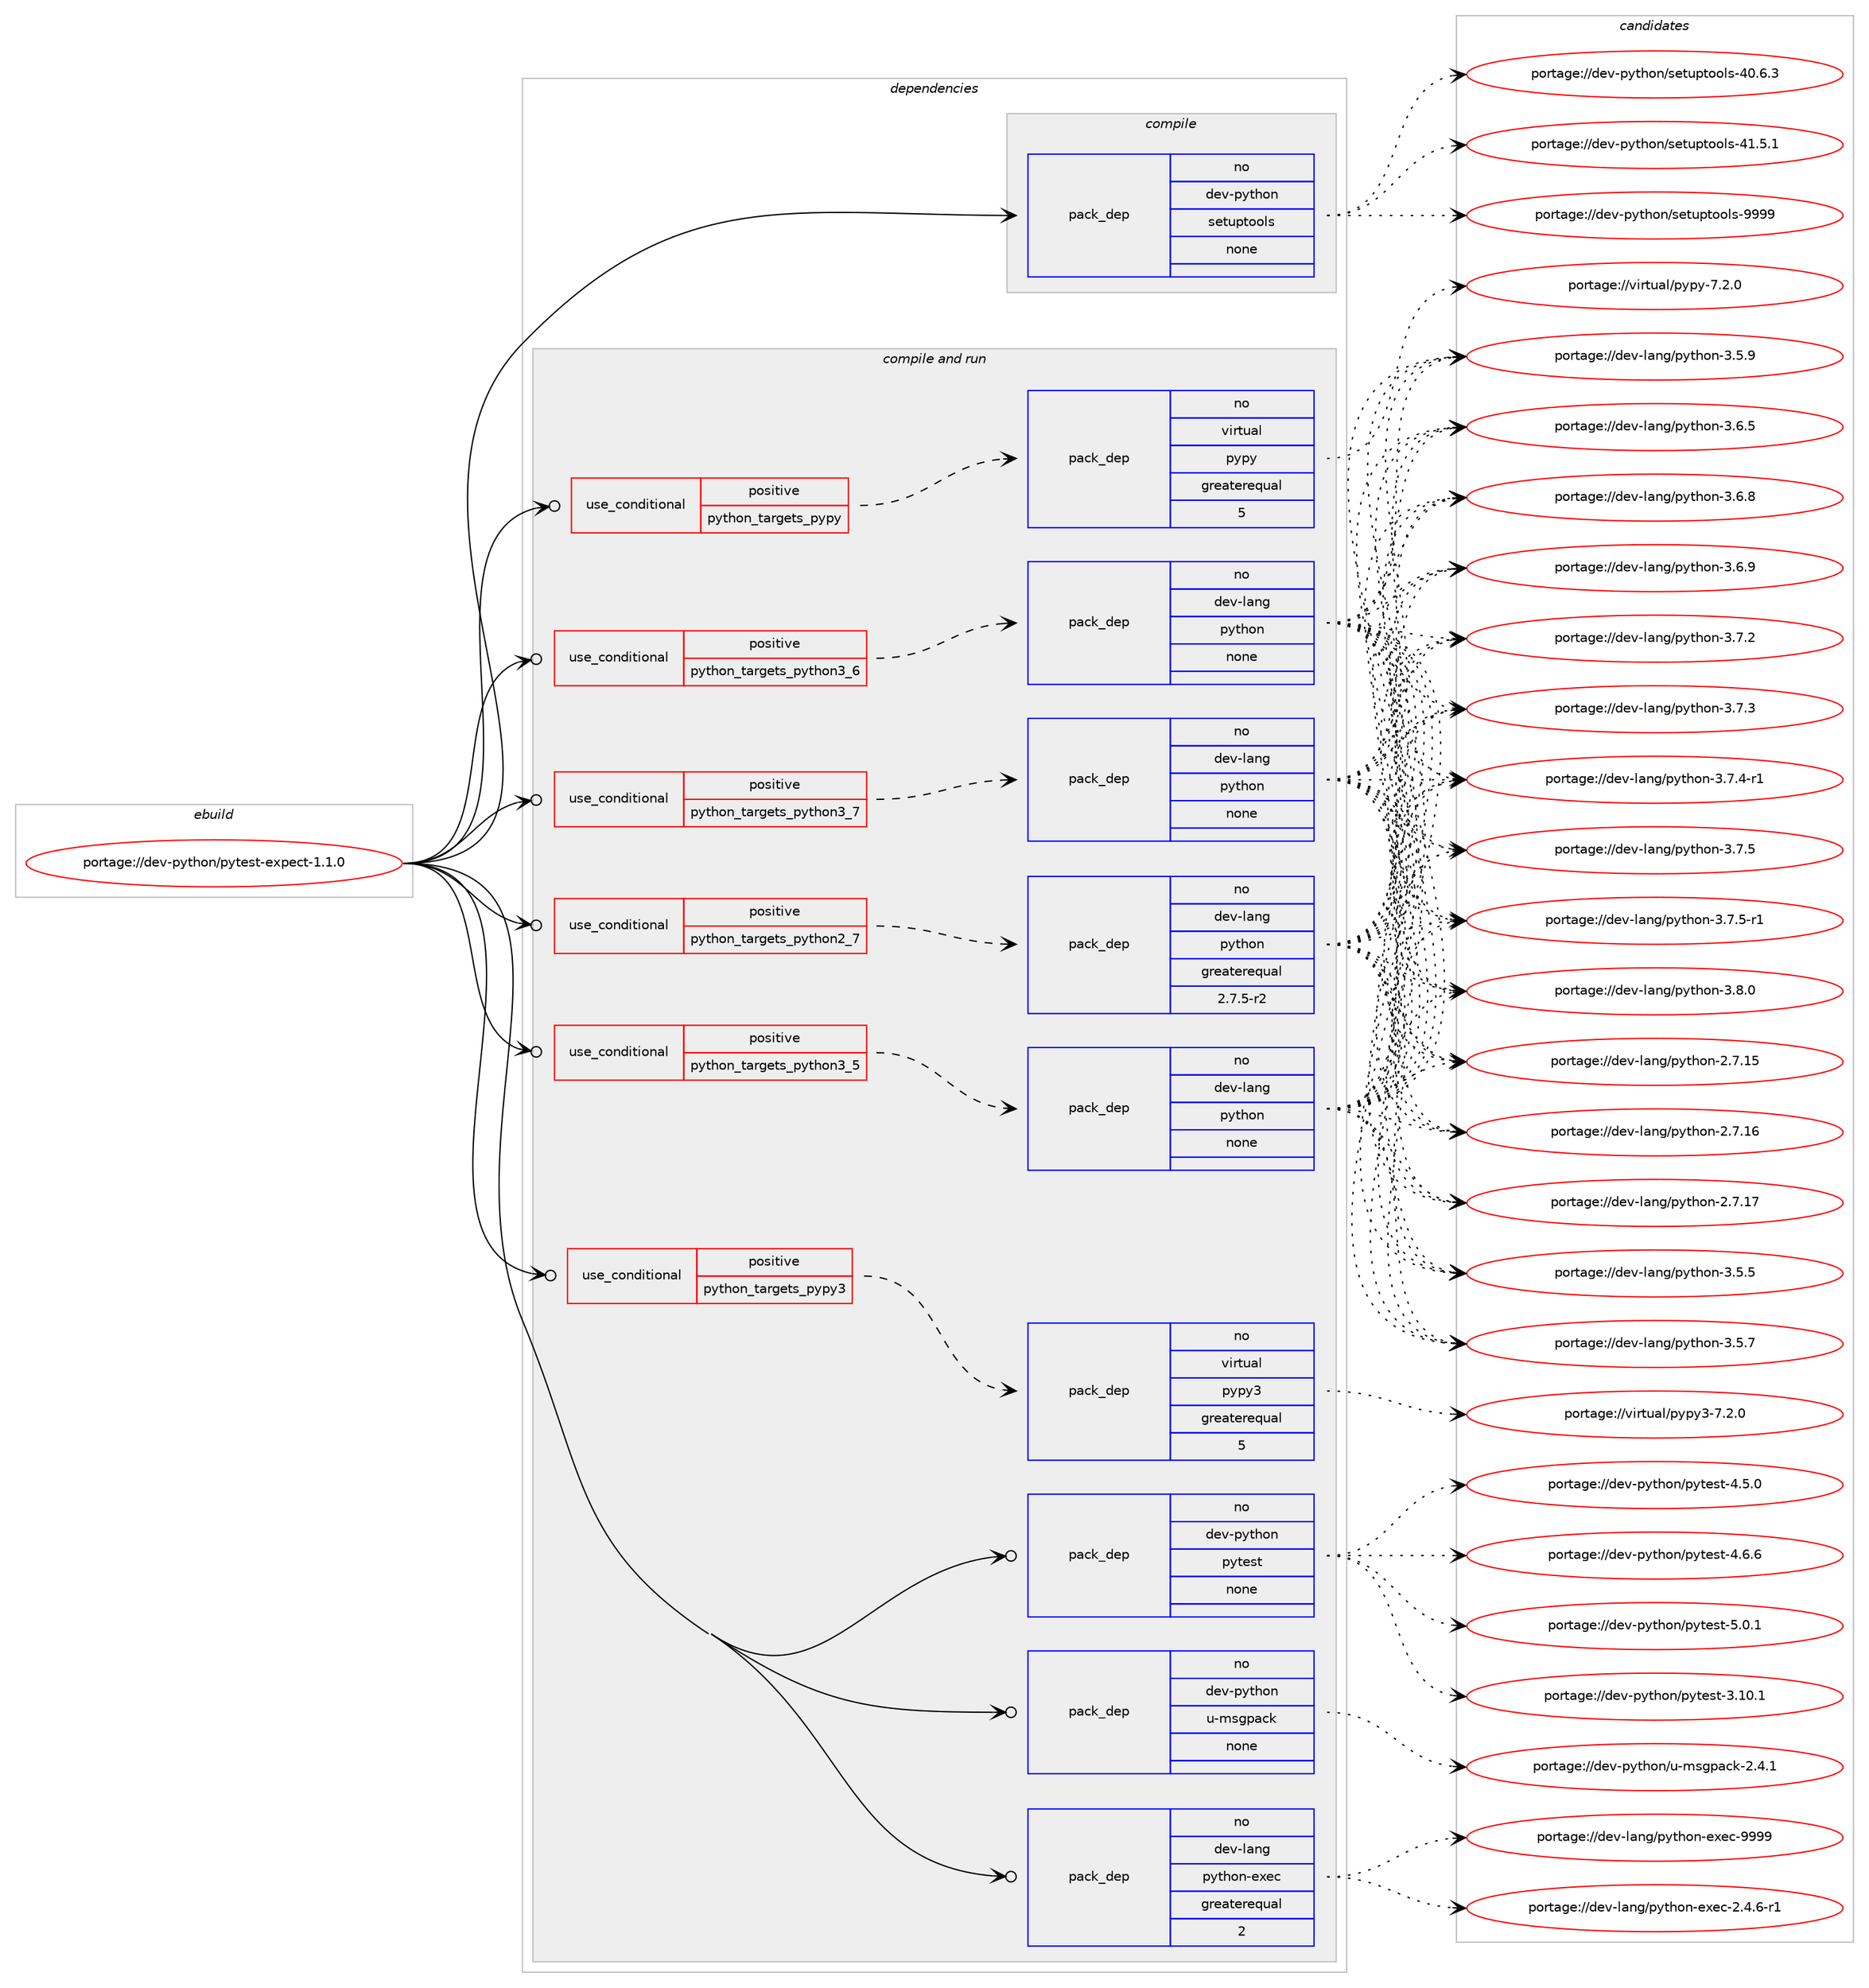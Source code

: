 digraph prolog {

# *************
# Graph options
# *************

newrank=true;
concentrate=true;
compound=true;
graph [rankdir=LR,fontname=Helvetica,fontsize=10,ranksep=1.5];#, ranksep=2.5, nodesep=0.2];
edge  [arrowhead=vee];
node  [fontname=Helvetica,fontsize=10];

# **********
# The ebuild
# **********

subgraph cluster_leftcol {
color=gray;
rank=same;
label=<<i>ebuild</i>>;
id [label="portage://dev-python/pytest-expect-1.1.0", color=red, width=4, href="../dev-python/pytest-expect-1.1.0.svg"];
}

# ****************
# The dependencies
# ****************

subgraph cluster_midcol {
color=gray;
label=<<i>dependencies</i>>;
subgraph cluster_compile {
fillcolor="#eeeeee";
style=filled;
label=<<i>compile</i>>;
subgraph pack124660 {
dependency164373 [label=<<TABLE BORDER="0" CELLBORDER="1" CELLSPACING="0" CELLPADDING="4" WIDTH="220"><TR><TD ROWSPAN="6" CELLPADDING="30">pack_dep</TD></TR><TR><TD WIDTH="110">no</TD></TR><TR><TD>dev-python</TD></TR><TR><TD>setuptools</TD></TR><TR><TD>none</TD></TR><TR><TD></TD></TR></TABLE>>, shape=none, color=blue];
}
id:e -> dependency164373:w [weight=20,style="solid",arrowhead="vee"];
}
subgraph cluster_compileandrun {
fillcolor="#eeeeee";
style=filled;
label=<<i>compile and run</i>>;
subgraph cond36328 {
dependency164374 [label=<<TABLE BORDER="0" CELLBORDER="1" CELLSPACING="0" CELLPADDING="4"><TR><TD ROWSPAN="3" CELLPADDING="10">use_conditional</TD></TR><TR><TD>positive</TD></TR><TR><TD>python_targets_pypy</TD></TR></TABLE>>, shape=none, color=red];
subgraph pack124661 {
dependency164375 [label=<<TABLE BORDER="0" CELLBORDER="1" CELLSPACING="0" CELLPADDING="4" WIDTH="220"><TR><TD ROWSPAN="6" CELLPADDING="30">pack_dep</TD></TR><TR><TD WIDTH="110">no</TD></TR><TR><TD>virtual</TD></TR><TR><TD>pypy</TD></TR><TR><TD>greaterequal</TD></TR><TR><TD>5</TD></TR></TABLE>>, shape=none, color=blue];
}
dependency164374:e -> dependency164375:w [weight=20,style="dashed",arrowhead="vee"];
}
id:e -> dependency164374:w [weight=20,style="solid",arrowhead="odotvee"];
subgraph cond36329 {
dependency164376 [label=<<TABLE BORDER="0" CELLBORDER="1" CELLSPACING="0" CELLPADDING="4"><TR><TD ROWSPAN="3" CELLPADDING="10">use_conditional</TD></TR><TR><TD>positive</TD></TR><TR><TD>python_targets_pypy3</TD></TR></TABLE>>, shape=none, color=red];
subgraph pack124662 {
dependency164377 [label=<<TABLE BORDER="0" CELLBORDER="1" CELLSPACING="0" CELLPADDING="4" WIDTH="220"><TR><TD ROWSPAN="6" CELLPADDING="30">pack_dep</TD></TR><TR><TD WIDTH="110">no</TD></TR><TR><TD>virtual</TD></TR><TR><TD>pypy3</TD></TR><TR><TD>greaterequal</TD></TR><TR><TD>5</TD></TR></TABLE>>, shape=none, color=blue];
}
dependency164376:e -> dependency164377:w [weight=20,style="dashed",arrowhead="vee"];
}
id:e -> dependency164376:w [weight=20,style="solid",arrowhead="odotvee"];
subgraph cond36330 {
dependency164378 [label=<<TABLE BORDER="0" CELLBORDER="1" CELLSPACING="0" CELLPADDING="4"><TR><TD ROWSPAN="3" CELLPADDING="10">use_conditional</TD></TR><TR><TD>positive</TD></TR><TR><TD>python_targets_python2_7</TD></TR></TABLE>>, shape=none, color=red];
subgraph pack124663 {
dependency164379 [label=<<TABLE BORDER="0" CELLBORDER="1" CELLSPACING="0" CELLPADDING="4" WIDTH="220"><TR><TD ROWSPAN="6" CELLPADDING="30">pack_dep</TD></TR><TR><TD WIDTH="110">no</TD></TR><TR><TD>dev-lang</TD></TR><TR><TD>python</TD></TR><TR><TD>greaterequal</TD></TR><TR><TD>2.7.5-r2</TD></TR></TABLE>>, shape=none, color=blue];
}
dependency164378:e -> dependency164379:w [weight=20,style="dashed",arrowhead="vee"];
}
id:e -> dependency164378:w [weight=20,style="solid",arrowhead="odotvee"];
subgraph cond36331 {
dependency164380 [label=<<TABLE BORDER="0" CELLBORDER="1" CELLSPACING="0" CELLPADDING="4"><TR><TD ROWSPAN="3" CELLPADDING="10">use_conditional</TD></TR><TR><TD>positive</TD></TR><TR><TD>python_targets_python3_5</TD></TR></TABLE>>, shape=none, color=red];
subgraph pack124664 {
dependency164381 [label=<<TABLE BORDER="0" CELLBORDER="1" CELLSPACING="0" CELLPADDING="4" WIDTH="220"><TR><TD ROWSPAN="6" CELLPADDING="30">pack_dep</TD></TR><TR><TD WIDTH="110">no</TD></TR><TR><TD>dev-lang</TD></TR><TR><TD>python</TD></TR><TR><TD>none</TD></TR><TR><TD></TD></TR></TABLE>>, shape=none, color=blue];
}
dependency164380:e -> dependency164381:w [weight=20,style="dashed",arrowhead="vee"];
}
id:e -> dependency164380:w [weight=20,style="solid",arrowhead="odotvee"];
subgraph cond36332 {
dependency164382 [label=<<TABLE BORDER="0" CELLBORDER="1" CELLSPACING="0" CELLPADDING="4"><TR><TD ROWSPAN="3" CELLPADDING="10">use_conditional</TD></TR><TR><TD>positive</TD></TR><TR><TD>python_targets_python3_6</TD></TR></TABLE>>, shape=none, color=red];
subgraph pack124665 {
dependency164383 [label=<<TABLE BORDER="0" CELLBORDER="1" CELLSPACING="0" CELLPADDING="4" WIDTH="220"><TR><TD ROWSPAN="6" CELLPADDING="30">pack_dep</TD></TR><TR><TD WIDTH="110">no</TD></TR><TR><TD>dev-lang</TD></TR><TR><TD>python</TD></TR><TR><TD>none</TD></TR><TR><TD></TD></TR></TABLE>>, shape=none, color=blue];
}
dependency164382:e -> dependency164383:w [weight=20,style="dashed",arrowhead="vee"];
}
id:e -> dependency164382:w [weight=20,style="solid",arrowhead="odotvee"];
subgraph cond36333 {
dependency164384 [label=<<TABLE BORDER="0" CELLBORDER="1" CELLSPACING="0" CELLPADDING="4"><TR><TD ROWSPAN="3" CELLPADDING="10">use_conditional</TD></TR><TR><TD>positive</TD></TR><TR><TD>python_targets_python3_7</TD></TR></TABLE>>, shape=none, color=red];
subgraph pack124666 {
dependency164385 [label=<<TABLE BORDER="0" CELLBORDER="1" CELLSPACING="0" CELLPADDING="4" WIDTH="220"><TR><TD ROWSPAN="6" CELLPADDING="30">pack_dep</TD></TR><TR><TD WIDTH="110">no</TD></TR><TR><TD>dev-lang</TD></TR><TR><TD>python</TD></TR><TR><TD>none</TD></TR><TR><TD></TD></TR></TABLE>>, shape=none, color=blue];
}
dependency164384:e -> dependency164385:w [weight=20,style="dashed",arrowhead="vee"];
}
id:e -> dependency164384:w [weight=20,style="solid",arrowhead="odotvee"];
subgraph pack124667 {
dependency164386 [label=<<TABLE BORDER="0" CELLBORDER="1" CELLSPACING="0" CELLPADDING="4" WIDTH="220"><TR><TD ROWSPAN="6" CELLPADDING="30">pack_dep</TD></TR><TR><TD WIDTH="110">no</TD></TR><TR><TD>dev-lang</TD></TR><TR><TD>python-exec</TD></TR><TR><TD>greaterequal</TD></TR><TR><TD>2</TD></TR></TABLE>>, shape=none, color=blue];
}
id:e -> dependency164386:w [weight=20,style="solid",arrowhead="odotvee"];
subgraph pack124668 {
dependency164387 [label=<<TABLE BORDER="0" CELLBORDER="1" CELLSPACING="0" CELLPADDING="4" WIDTH="220"><TR><TD ROWSPAN="6" CELLPADDING="30">pack_dep</TD></TR><TR><TD WIDTH="110">no</TD></TR><TR><TD>dev-python</TD></TR><TR><TD>pytest</TD></TR><TR><TD>none</TD></TR><TR><TD></TD></TR></TABLE>>, shape=none, color=blue];
}
id:e -> dependency164387:w [weight=20,style="solid",arrowhead="odotvee"];
subgraph pack124669 {
dependency164388 [label=<<TABLE BORDER="0" CELLBORDER="1" CELLSPACING="0" CELLPADDING="4" WIDTH="220"><TR><TD ROWSPAN="6" CELLPADDING="30">pack_dep</TD></TR><TR><TD WIDTH="110">no</TD></TR><TR><TD>dev-python</TD></TR><TR><TD>u-msgpack</TD></TR><TR><TD>none</TD></TR><TR><TD></TD></TR></TABLE>>, shape=none, color=blue];
}
id:e -> dependency164388:w [weight=20,style="solid",arrowhead="odotvee"];
}
subgraph cluster_run {
fillcolor="#eeeeee";
style=filled;
label=<<i>run</i>>;
}
}

# **************
# The candidates
# **************

subgraph cluster_choices {
rank=same;
color=gray;
label=<<i>candidates</i>>;

subgraph choice124660 {
color=black;
nodesep=1;
choiceportage100101118451121211161041111104711510111611711211611111110811545524846544651 [label="portage://dev-python/setuptools-40.6.3", color=red, width=4,href="../dev-python/setuptools-40.6.3.svg"];
choiceportage100101118451121211161041111104711510111611711211611111110811545524946534649 [label="portage://dev-python/setuptools-41.5.1", color=red, width=4,href="../dev-python/setuptools-41.5.1.svg"];
choiceportage10010111845112121116104111110471151011161171121161111111081154557575757 [label="portage://dev-python/setuptools-9999", color=red, width=4,href="../dev-python/setuptools-9999.svg"];
dependency164373:e -> choiceportage100101118451121211161041111104711510111611711211611111110811545524846544651:w [style=dotted,weight="100"];
dependency164373:e -> choiceportage100101118451121211161041111104711510111611711211611111110811545524946534649:w [style=dotted,weight="100"];
dependency164373:e -> choiceportage10010111845112121116104111110471151011161171121161111111081154557575757:w [style=dotted,weight="100"];
}
subgraph choice124661 {
color=black;
nodesep=1;
choiceportage1181051141161179710847112121112121455546504648 [label="portage://virtual/pypy-7.2.0", color=red, width=4,href="../virtual/pypy-7.2.0.svg"];
dependency164375:e -> choiceportage1181051141161179710847112121112121455546504648:w [style=dotted,weight="100"];
}
subgraph choice124662 {
color=black;
nodesep=1;
choiceportage118105114116117971084711212111212151455546504648 [label="portage://virtual/pypy3-7.2.0", color=red, width=4,href="../virtual/pypy3-7.2.0.svg"];
dependency164377:e -> choiceportage118105114116117971084711212111212151455546504648:w [style=dotted,weight="100"];
}
subgraph choice124663 {
color=black;
nodesep=1;
choiceportage10010111845108971101034711212111610411111045504655464953 [label="portage://dev-lang/python-2.7.15", color=red, width=4,href="../dev-lang/python-2.7.15.svg"];
choiceportage10010111845108971101034711212111610411111045504655464954 [label="portage://dev-lang/python-2.7.16", color=red, width=4,href="../dev-lang/python-2.7.16.svg"];
choiceportage10010111845108971101034711212111610411111045504655464955 [label="portage://dev-lang/python-2.7.17", color=red, width=4,href="../dev-lang/python-2.7.17.svg"];
choiceportage100101118451089711010347112121116104111110455146534653 [label="portage://dev-lang/python-3.5.5", color=red, width=4,href="../dev-lang/python-3.5.5.svg"];
choiceportage100101118451089711010347112121116104111110455146534655 [label="portage://dev-lang/python-3.5.7", color=red, width=4,href="../dev-lang/python-3.5.7.svg"];
choiceportage100101118451089711010347112121116104111110455146534657 [label="portage://dev-lang/python-3.5.9", color=red, width=4,href="../dev-lang/python-3.5.9.svg"];
choiceportage100101118451089711010347112121116104111110455146544653 [label="portage://dev-lang/python-3.6.5", color=red, width=4,href="../dev-lang/python-3.6.5.svg"];
choiceportage100101118451089711010347112121116104111110455146544656 [label="portage://dev-lang/python-3.6.8", color=red, width=4,href="../dev-lang/python-3.6.8.svg"];
choiceportage100101118451089711010347112121116104111110455146544657 [label="portage://dev-lang/python-3.6.9", color=red, width=4,href="../dev-lang/python-3.6.9.svg"];
choiceportage100101118451089711010347112121116104111110455146554650 [label="portage://dev-lang/python-3.7.2", color=red, width=4,href="../dev-lang/python-3.7.2.svg"];
choiceportage100101118451089711010347112121116104111110455146554651 [label="portage://dev-lang/python-3.7.3", color=red, width=4,href="../dev-lang/python-3.7.3.svg"];
choiceportage1001011184510897110103471121211161041111104551465546524511449 [label="portage://dev-lang/python-3.7.4-r1", color=red, width=4,href="../dev-lang/python-3.7.4-r1.svg"];
choiceportage100101118451089711010347112121116104111110455146554653 [label="portage://dev-lang/python-3.7.5", color=red, width=4,href="../dev-lang/python-3.7.5.svg"];
choiceportage1001011184510897110103471121211161041111104551465546534511449 [label="portage://dev-lang/python-3.7.5-r1", color=red, width=4,href="../dev-lang/python-3.7.5-r1.svg"];
choiceportage100101118451089711010347112121116104111110455146564648 [label="portage://dev-lang/python-3.8.0", color=red, width=4,href="../dev-lang/python-3.8.0.svg"];
dependency164379:e -> choiceportage10010111845108971101034711212111610411111045504655464953:w [style=dotted,weight="100"];
dependency164379:e -> choiceportage10010111845108971101034711212111610411111045504655464954:w [style=dotted,weight="100"];
dependency164379:e -> choiceportage10010111845108971101034711212111610411111045504655464955:w [style=dotted,weight="100"];
dependency164379:e -> choiceportage100101118451089711010347112121116104111110455146534653:w [style=dotted,weight="100"];
dependency164379:e -> choiceportage100101118451089711010347112121116104111110455146534655:w [style=dotted,weight="100"];
dependency164379:e -> choiceportage100101118451089711010347112121116104111110455146534657:w [style=dotted,weight="100"];
dependency164379:e -> choiceportage100101118451089711010347112121116104111110455146544653:w [style=dotted,weight="100"];
dependency164379:e -> choiceportage100101118451089711010347112121116104111110455146544656:w [style=dotted,weight="100"];
dependency164379:e -> choiceportage100101118451089711010347112121116104111110455146544657:w [style=dotted,weight="100"];
dependency164379:e -> choiceportage100101118451089711010347112121116104111110455146554650:w [style=dotted,weight="100"];
dependency164379:e -> choiceportage100101118451089711010347112121116104111110455146554651:w [style=dotted,weight="100"];
dependency164379:e -> choiceportage1001011184510897110103471121211161041111104551465546524511449:w [style=dotted,weight="100"];
dependency164379:e -> choiceportage100101118451089711010347112121116104111110455146554653:w [style=dotted,weight="100"];
dependency164379:e -> choiceportage1001011184510897110103471121211161041111104551465546534511449:w [style=dotted,weight="100"];
dependency164379:e -> choiceportage100101118451089711010347112121116104111110455146564648:w [style=dotted,weight="100"];
}
subgraph choice124664 {
color=black;
nodesep=1;
choiceportage10010111845108971101034711212111610411111045504655464953 [label="portage://dev-lang/python-2.7.15", color=red, width=4,href="../dev-lang/python-2.7.15.svg"];
choiceportage10010111845108971101034711212111610411111045504655464954 [label="portage://dev-lang/python-2.7.16", color=red, width=4,href="../dev-lang/python-2.7.16.svg"];
choiceportage10010111845108971101034711212111610411111045504655464955 [label="portage://dev-lang/python-2.7.17", color=red, width=4,href="../dev-lang/python-2.7.17.svg"];
choiceportage100101118451089711010347112121116104111110455146534653 [label="portage://dev-lang/python-3.5.5", color=red, width=4,href="../dev-lang/python-3.5.5.svg"];
choiceportage100101118451089711010347112121116104111110455146534655 [label="portage://dev-lang/python-3.5.7", color=red, width=4,href="../dev-lang/python-3.5.7.svg"];
choiceportage100101118451089711010347112121116104111110455146534657 [label="portage://dev-lang/python-3.5.9", color=red, width=4,href="../dev-lang/python-3.5.9.svg"];
choiceportage100101118451089711010347112121116104111110455146544653 [label="portage://dev-lang/python-3.6.5", color=red, width=4,href="../dev-lang/python-3.6.5.svg"];
choiceportage100101118451089711010347112121116104111110455146544656 [label="portage://dev-lang/python-3.6.8", color=red, width=4,href="../dev-lang/python-3.6.8.svg"];
choiceportage100101118451089711010347112121116104111110455146544657 [label="portage://dev-lang/python-3.6.9", color=red, width=4,href="../dev-lang/python-3.6.9.svg"];
choiceportage100101118451089711010347112121116104111110455146554650 [label="portage://dev-lang/python-3.7.2", color=red, width=4,href="../dev-lang/python-3.7.2.svg"];
choiceportage100101118451089711010347112121116104111110455146554651 [label="portage://dev-lang/python-3.7.3", color=red, width=4,href="../dev-lang/python-3.7.3.svg"];
choiceportage1001011184510897110103471121211161041111104551465546524511449 [label="portage://dev-lang/python-3.7.4-r1", color=red, width=4,href="../dev-lang/python-3.7.4-r1.svg"];
choiceportage100101118451089711010347112121116104111110455146554653 [label="portage://dev-lang/python-3.7.5", color=red, width=4,href="../dev-lang/python-3.7.5.svg"];
choiceportage1001011184510897110103471121211161041111104551465546534511449 [label="portage://dev-lang/python-3.7.5-r1", color=red, width=4,href="../dev-lang/python-3.7.5-r1.svg"];
choiceportage100101118451089711010347112121116104111110455146564648 [label="portage://dev-lang/python-3.8.0", color=red, width=4,href="../dev-lang/python-3.8.0.svg"];
dependency164381:e -> choiceportage10010111845108971101034711212111610411111045504655464953:w [style=dotted,weight="100"];
dependency164381:e -> choiceportage10010111845108971101034711212111610411111045504655464954:w [style=dotted,weight="100"];
dependency164381:e -> choiceportage10010111845108971101034711212111610411111045504655464955:w [style=dotted,weight="100"];
dependency164381:e -> choiceportage100101118451089711010347112121116104111110455146534653:w [style=dotted,weight="100"];
dependency164381:e -> choiceportage100101118451089711010347112121116104111110455146534655:w [style=dotted,weight="100"];
dependency164381:e -> choiceportage100101118451089711010347112121116104111110455146534657:w [style=dotted,weight="100"];
dependency164381:e -> choiceportage100101118451089711010347112121116104111110455146544653:w [style=dotted,weight="100"];
dependency164381:e -> choiceportage100101118451089711010347112121116104111110455146544656:w [style=dotted,weight="100"];
dependency164381:e -> choiceportage100101118451089711010347112121116104111110455146544657:w [style=dotted,weight="100"];
dependency164381:e -> choiceportage100101118451089711010347112121116104111110455146554650:w [style=dotted,weight="100"];
dependency164381:e -> choiceportage100101118451089711010347112121116104111110455146554651:w [style=dotted,weight="100"];
dependency164381:e -> choiceportage1001011184510897110103471121211161041111104551465546524511449:w [style=dotted,weight="100"];
dependency164381:e -> choiceportage100101118451089711010347112121116104111110455146554653:w [style=dotted,weight="100"];
dependency164381:e -> choiceportage1001011184510897110103471121211161041111104551465546534511449:w [style=dotted,weight="100"];
dependency164381:e -> choiceportage100101118451089711010347112121116104111110455146564648:w [style=dotted,weight="100"];
}
subgraph choice124665 {
color=black;
nodesep=1;
choiceportage10010111845108971101034711212111610411111045504655464953 [label="portage://dev-lang/python-2.7.15", color=red, width=4,href="../dev-lang/python-2.7.15.svg"];
choiceportage10010111845108971101034711212111610411111045504655464954 [label="portage://dev-lang/python-2.7.16", color=red, width=4,href="../dev-lang/python-2.7.16.svg"];
choiceportage10010111845108971101034711212111610411111045504655464955 [label="portage://dev-lang/python-2.7.17", color=red, width=4,href="../dev-lang/python-2.7.17.svg"];
choiceportage100101118451089711010347112121116104111110455146534653 [label="portage://dev-lang/python-3.5.5", color=red, width=4,href="../dev-lang/python-3.5.5.svg"];
choiceportage100101118451089711010347112121116104111110455146534655 [label="portage://dev-lang/python-3.5.7", color=red, width=4,href="../dev-lang/python-3.5.7.svg"];
choiceportage100101118451089711010347112121116104111110455146534657 [label="portage://dev-lang/python-3.5.9", color=red, width=4,href="../dev-lang/python-3.5.9.svg"];
choiceportage100101118451089711010347112121116104111110455146544653 [label="portage://dev-lang/python-3.6.5", color=red, width=4,href="../dev-lang/python-3.6.5.svg"];
choiceportage100101118451089711010347112121116104111110455146544656 [label="portage://dev-lang/python-3.6.8", color=red, width=4,href="../dev-lang/python-3.6.8.svg"];
choiceportage100101118451089711010347112121116104111110455146544657 [label="portage://dev-lang/python-3.6.9", color=red, width=4,href="../dev-lang/python-3.6.9.svg"];
choiceportage100101118451089711010347112121116104111110455146554650 [label="portage://dev-lang/python-3.7.2", color=red, width=4,href="../dev-lang/python-3.7.2.svg"];
choiceportage100101118451089711010347112121116104111110455146554651 [label="portage://dev-lang/python-3.7.3", color=red, width=4,href="../dev-lang/python-3.7.3.svg"];
choiceportage1001011184510897110103471121211161041111104551465546524511449 [label="portage://dev-lang/python-3.7.4-r1", color=red, width=4,href="../dev-lang/python-3.7.4-r1.svg"];
choiceportage100101118451089711010347112121116104111110455146554653 [label="portage://dev-lang/python-3.7.5", color=red, width=4,href="../dev-lang/python-3.7.5.svg"];
choiceportage1001011184510897110103471121211161041111104551465546534511449 [label="portage://dev-lang/python-3.7.5-r1", color=red, width=4,href="../dev-lang/python-3.7.5-r1.svg"];
choiceportage100101118451089711010347112121116104111110455146564648 [label="portage://dev-lang/python-3.8.0", color=red, width=4,href="../dev-lang/python-3.8.0.svg"];
dependency164383:e -> choiceportage10010111845108971101034711212111610411111045504655464953:w [style=dotted,weight="100"];
dependency164383:e -> choiceportage10010111845108971101034711212111610411111045504655464954:w [style=dotted,weight="100"];
dependency164383:e -> choiceportage10010111845108971101034711212111610411111045504655464955:w [style=dotted,weight="100"];
dependency164383:e -> choiceportage100101118451089711010347112121116104111110455146534653:w [style=dotted,weight="100"];
dependency164383:e -> choiceportage100101118451089711010347112121116104111110455146534655:w [style=dotted,weight="100"];
dependency164383:e -> choiceportage100101118451089711010347112121116104111110455146534657:w [style=dotted,weight="100"];
dependency164383:e -> choiceportage100101118451089711010347112121116104111110455146544653:w [style=dotted,weight="100"];
dependency164383:e -> choiceportage100101118451089711010347112121116104111110455146544656:w [style=dotted,weight="100"];
dependency164383:e -> choiceportage100101118451089711010347112121116104111110455146544657:w [style=dotted,weight="100"];
dependency164383:e -> choiceportage100101118451089711010347112121116104111110455146554650:w [style=dotted,weight="100"];
dependency164383:e -> choiceportage100101118451089711010347112121116104111110455146554651:w [style=dotted,weight="100"];
dependency164383:e -> choiceportage1001011184510897110103471121211161041111104551465546524511449:w [style=dotted,weight="100"];
dependency164383:e -> choiceportage100101118451089711010347112121116104111110455146554653:w [style=dotted,weight="100"];
dependency164383:e -> choiceportage1001011184510897110103471121211161041111104551465546534511449:w [style=dotted,weight="100"];
dependency164383:e -> choiceportage100101118451089711010347112121116104111110455146564648:w [style=dotted,weight="100"];
}
subgraph choice124666 {
color=black;
nodesep=1;
choiceportage10010111845108971101034711212111610411111045504655464953 [label="portage://dev-lang/python-2.7.15", color=red, width=4,href="../dev-lang/python-2.7.15.svg"];
choiceportage10010111845108971101034711212111610411111045504655464954 [label="portage://dev-lang/python-2.7.16", color=red, width=4,href="../dev-lang/python-2.7.16.svg"];
choiceportage10010111845108971101034711212111610411111045504655464955 [label="portage://dev-lang/python-2.7.17", color=red, width=4,href="../dev-lang/python-2.7.17.svg"];
choiceportage100101118451089711010347112121116104111110455146534653 [label="portage://dev-lang/python-3.5.5", color=red, width=4,href="../dev-lang/python-3.5.5.svg"];
choiceportage100101118451089711010347112121116104111110455146534655 [label="portage://dev-lang/python-3.5.7", color=red, width=4,href="../dev-lang/python-3.5.7.svg"];
choiceportage100101118451089711010347112121116104111110455146534657 [label="portage://dev-lang/python-3.5.9", color=red, width=4,href="../dev-lang/python-3.5.9.svg"];
choiceportage100101118451089711010347112121116104111110455146544653 [label="portage://dev-lang/python-3.6.5", color=red, width=4,href="../dev-lang/python-3.6.5.svg"];
choiceportage100101118451089711010347112121116104111110455146544656 [label="portage://dev-lang/python-3.6.8", color=red, width=4,href="../dev-lang/python-3.6.8.svg"];
choiceportage100101118451089711010347112121116104111110455146544657 [label="portage://dev-lang/python-3.6.9", color=red, width=4,href="../dev-lang/python-3.6.9.svg"];
choiceportage100101118451089711010347112121116104111110455146554650 [label="portage://dev-lang/python-3.7.2", color=red, width=4,href="../dev-lang/python-3.7.2.svg"];
choiceportage100101118451089711010347112121116104111110455146554651 [label="portage://dev-lang/python-3.7.3", color=red, width=4,href="../dev-lang/python-3.7.3.svg"];
choiceportage1001011184510897110103471121211161041111104551465546524511449 [label="portage://dev-lang/python-3.7.4-r1", color=red, width=4,href="../dev-lang/python-3.7.4-r1.svg"];
choiceportage100101118451089711010347112121116104111110455146554653 [label="portage://dev-lang/python-3.7.5", color=red, width=4,href="../dev-lang/python-3.7.5.svg"];
choiceportage1001011184510897110103471121211161041111104551465546534511449 [label="portage://dev-lang/python-3.7.5-r1", color=red, width=4,href="../dev-lang/python-3.7.5-r1.svg"];
choiceportage100101118451089711010347112121116104111110455146564648 [label="portage://dev-lang/python-3.8.0", color=red, width=4,href="../dev-lang/python-3.8.0.svg"];
dependency164385:e -> choiceportage10010111845108971101034711212111610411111045504655464953:w [style=dotted,weight="100"];
dependency164385:e -> choiceportage10010111845108971101034711212111610411111045504655464954:w [style=dotted,weight="100"];
dependency164385:e -> choiceportage10010111845108971101034711212111610411111045504655464955:w [style=dotted,weight="100"];
dependency164385:e -> choiceportage100101118451089711010347112121116104111110455146534653:w [style=dotted,weight="100"];
dependency164385:e -> choiceportage100101118451089711010347112121116104111110455146534655:w [style=dotted,weight="100"];
dependency164385:e -> choiceportage100101118451089711010347112121116104111110455146534657:w [style=dotted,weight="100"];
dependency164385:e -> choiceportage100101118451089711010347112121116104111110455146544653:w [style=dotted,weight="100"];
dependency164385:e -> choiceportage100101118451089711010347112121116104111110455146544656:w [style=dotted,weight="100"];
dependency164385:e -> choiceportage100101118451089711010347112121116104111110455146544657:w [style=dotted,weight="100"];
dependency164385:e -> choiceportage100101118451089711010347112121116104111110455146554650:w [style=dotted,weight="100"];
dependency164385:e -> choiceportage100101118451089711010347112121116104111110455146554651:w [style=dotted,weight="100"];
dependency164385:e -> choiceportage1001011184510897110103471121211161041111104551465546524511449:w [style=dotted,weight="100"];
dependency164385:e -> choiceportage100101118451089711010347112121116104111110455146554653:w [style=dotted,weight="100"];
dependency164385:e -> choiceportage1001011184510897110103471121211161041111104551465546534511449:w [style=dotted,weight="100"];
dependency164385:e -> choiceportage100101118451089711010347112121116104111110455146564648:w [style=dotted,weight="100"];
}
subgraph choice124667 {
color=black;
nodesep=1;
choiceportage10010111845108971101034711212111610411111045101120101994550465246544511449 [label="portage://dev-lang/python-exec-2.4.6-r1", color=red, width=4,href="../dev-lang/python-exec-2.4.6-r1.svg"];
choiceportage10010111845108971101034711212111610411111045101120101994557575757 [label="portage://dev-lang/python-exec-9999", color=red, width=4,href="../dev-lang/python-exec-9999.svg"];
dependency164386:e -> choiceportage10010111845108971101034711212111610411111045101120101994550465246544511449:w [style=dotted,weight="100"];
dependency164386:e -> choiceportage10010111845108971101034711212111610411111045101120101994557575757:w [style=dotted,weight="100"];
}
subgraph choice124668 {
color=black;
nodesep=1;
choiceportage100101118451121211161041111104711212111610111511645514649484649 [label="portage://dev-python/pytest-3.10.1", color=red, width=4,href="../dev-python/pytest-3.10.1.svg"];
choiceportage1001011184511212111610411111047112121116101115116455246534648 [label="portage://dev-python/pytest-4.5.0", color=red, width=4,href="../dev-python/pytest-4.5.0.svg"];
choiceportage1001011184511212111610411111047112121116101115116455246544654 [label="portage://dev-python/pytest-4.6.6", color=red, width=4,href="../dev-python/pytest-4.6.6.svg"];
choiceportage1001011184511212111610411111047112121116101115116455346484649 [label="portage://dev-python/pytest-5.0.1", color=red, width=4,href="../dev-python/pytest-5.0.1.svg"];
dependency164387:e -> choiceportage100101118451121211161041111104711212111610111511645514649484649:w [style=dotted,weight="100"];
dependency164387:e -> choiceportage1001011184511212111610411111047112121116101115116455246534648:w [style=dotted,weight="100"];
dependency164387:e -> choiceportage1001011184511212111610411111047112121116101115116455246544654:w [style=dotted,weight="100"];
dependency164387:e -> choiceportage1001011184511212111610411111047112121116101115116455346484649:w [style=dotted,weight="100"];
}
subgraph choice124669 {
color=black;
nodesep=1;
choiceportage1001011184511212111610411111047117451091151031129799107455046524649 [label="portage://dev-python/u-msgpack-2.4.1", color=red, width=4,href="../dev-python/u-msgpack-2.4.1.svg"];
dependency164388:e -> choiceportage1001011184511212111610411111047117451091151031129799107455046524649:w [style=dotted,weight="100"];
}
}

}
